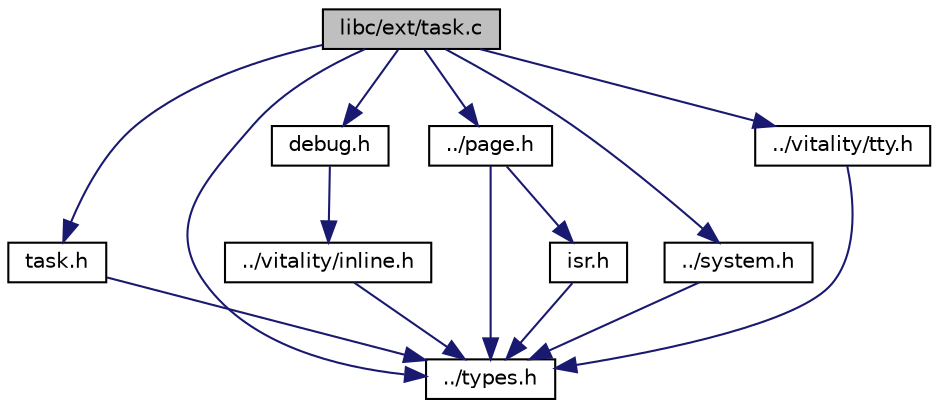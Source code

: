 digraph "libc/ext/task.c"
{
  edge [fontname="Helvetica",fontsize="10",labelfontname="Helvetica",labelfontsize="10"];
  node [fontname="Helvetica",fontsize="10",shape=record];
  Node0 [label="libc/ext/task.c",height=0.2,width=0.4,color="black", fillcolor="grey75", style="filled", fontcolor="black"];
  Node0 -> Node1 [color="midnightblue",fontsize="10",style="solid",fontname="Helvetica"];
  Node1 [label="task.h",height=0.2,width=0.4,color="black", fillcolor="white", style="filled",URL="$a00092.html"];
  Node1 -> Node2 [color="midnightblue",fontsize="10",style="solid",fontname="Helvetica"];
  Node2 [label="../types.h",height=0.2,width=0.4,color="black", fillcolor="white", style="filled",URL="$a00140.html"];
  Node0 -> Node2 [color="midnightblue",fontsize="10",style="solid",fontname="Helvetica"];
  Node0 -> Node3 [color="midnightblue",fontsize="10",style="solid",fontname="Helvetica"];
  Node3 [label="debug.h",height=0.2,width=0.4,color="black", fillcolor="white", style="filled",URL="$a00080.html"];
  Node3 -> Node4 [color="midnightblue",fontsize="10",style="solid",fontname="Helvetica"];
  Node4 [label="../vitality/inline.h",height=0.2,width=0.4,color="black", fillcolor="white", style="filled",URL="$a00164.html"];
  Node4 -> Node2 [color="midnightblue",fontsize="10",style="solid",fontname="Helvetica"];
  Node0 -> Node5 [color="midnightblue",fontsize="10",style="solid",fontname="Helvetica"];
  Node5 [label="../page.h",height=0.2,width=0.4,color="black", fillcolor="white", style="filled",URL="$a00122.html"];
  Node5 -> Node6 [color="midnightblue",fontsize="10",style="solid",fontname="Helvetica"];
  Node6 [label="isr.h",height=0.2,width=0.4,color="black", fillcolor="white", style="filled",URL="$a00116.html"];
  Node6 -> Node2 [color="midnightblue",fontsize="10",style="solid",fontname="Helvetica"];
  Node5 -> Node2 [color="midnightblue",fontsize="10",style="solid",fontname="Helvetica"];
  Node0 -> Node7 [color="midnightblue",fontsize="10",style="solid",fontname="Helvetica"];
  Node7 [label="../system.h",height=0.2,width=0.4,color="black", fillcolor="white", style="filled",URL="$a00134.html"];
  Node7 -> Node2 [color="midnightblue",fontsize="10",style="solid",fontname="Helvetica"];
  Node0 -> Node8 [color="midnightblue",fontsize="10",style="solid",fontname="Helvetica"];
  Node8 [label="../vitality/tty.h",height=0.2,width=0.4,color="black", fillcolor="white", style="filled",URL="$a00176.html"];
  Node8 -> Node2 [color="midnightblue",fontsize="10",style="solid",fontname="Helvetica"];
}
